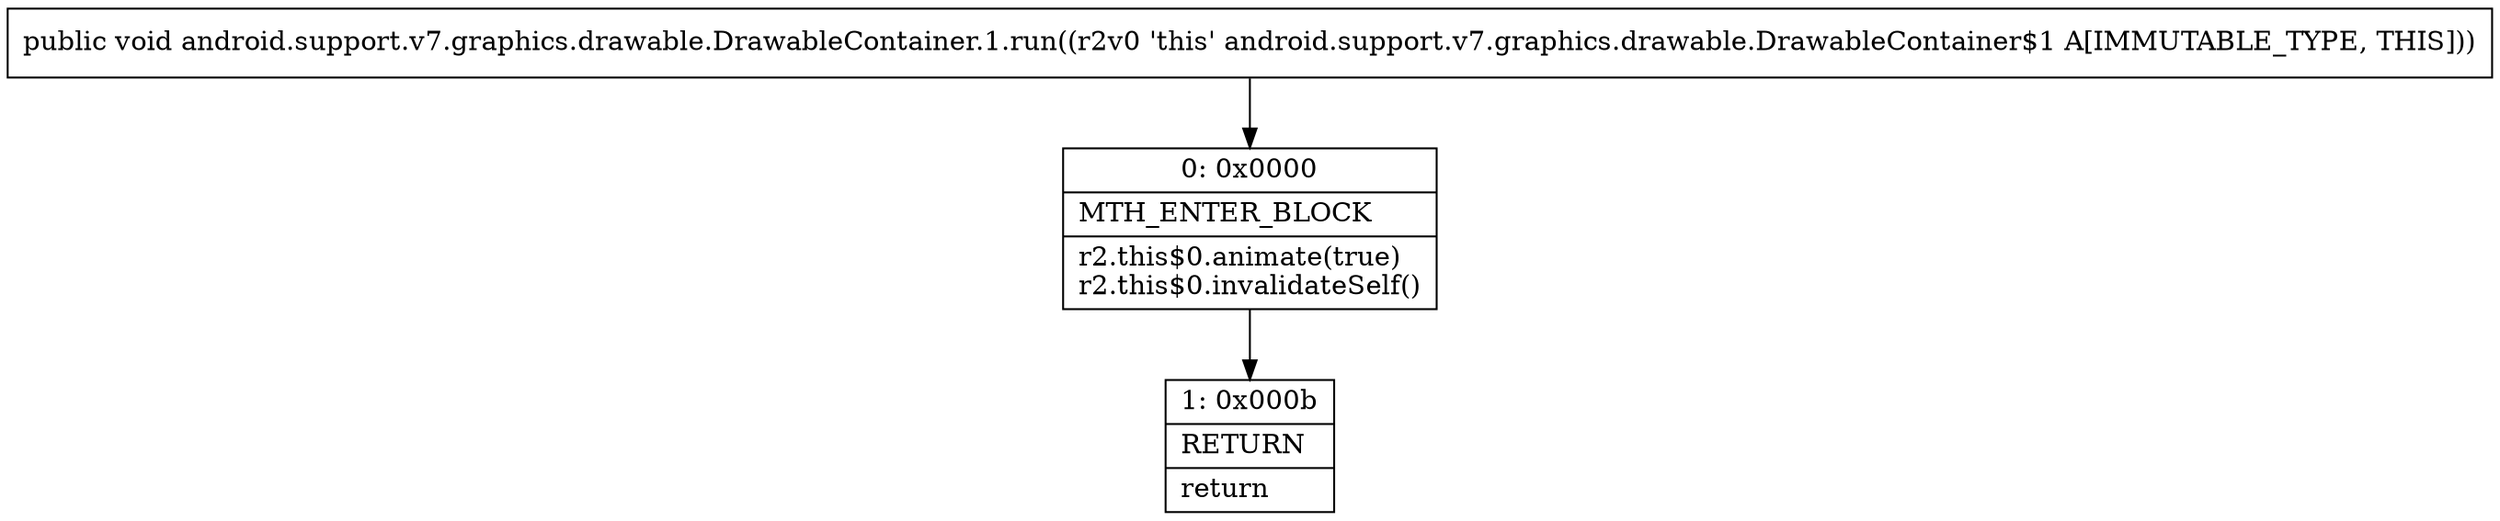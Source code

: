 digraph "CFG forandroid.support.v7.graphics.drawable.DrawableContainer.1.run()V" {
Node_0 [shape=record,label="{0\:\ 0x0000|MTH_ENTER_BLOCK\l|r2.this$0.animate(true)\lr2.this$0.invalidateSelf()\l}"];
Node_1 [shape=record,label="{1\:\ 0x000b|RETURN\l|return\l}"];
MethodNode[shape=record,label="{public void android.support.v7.graphics.drawable.DrawableContainer.1.run((r2v0 'this' android.support.v7.graphics.drawable.DrawableContainer$1 A[IMMUTABLE_TYPE, THIS])) }"];
MethodNode -> Node_0;
Node_0 -> Node_1;
}

